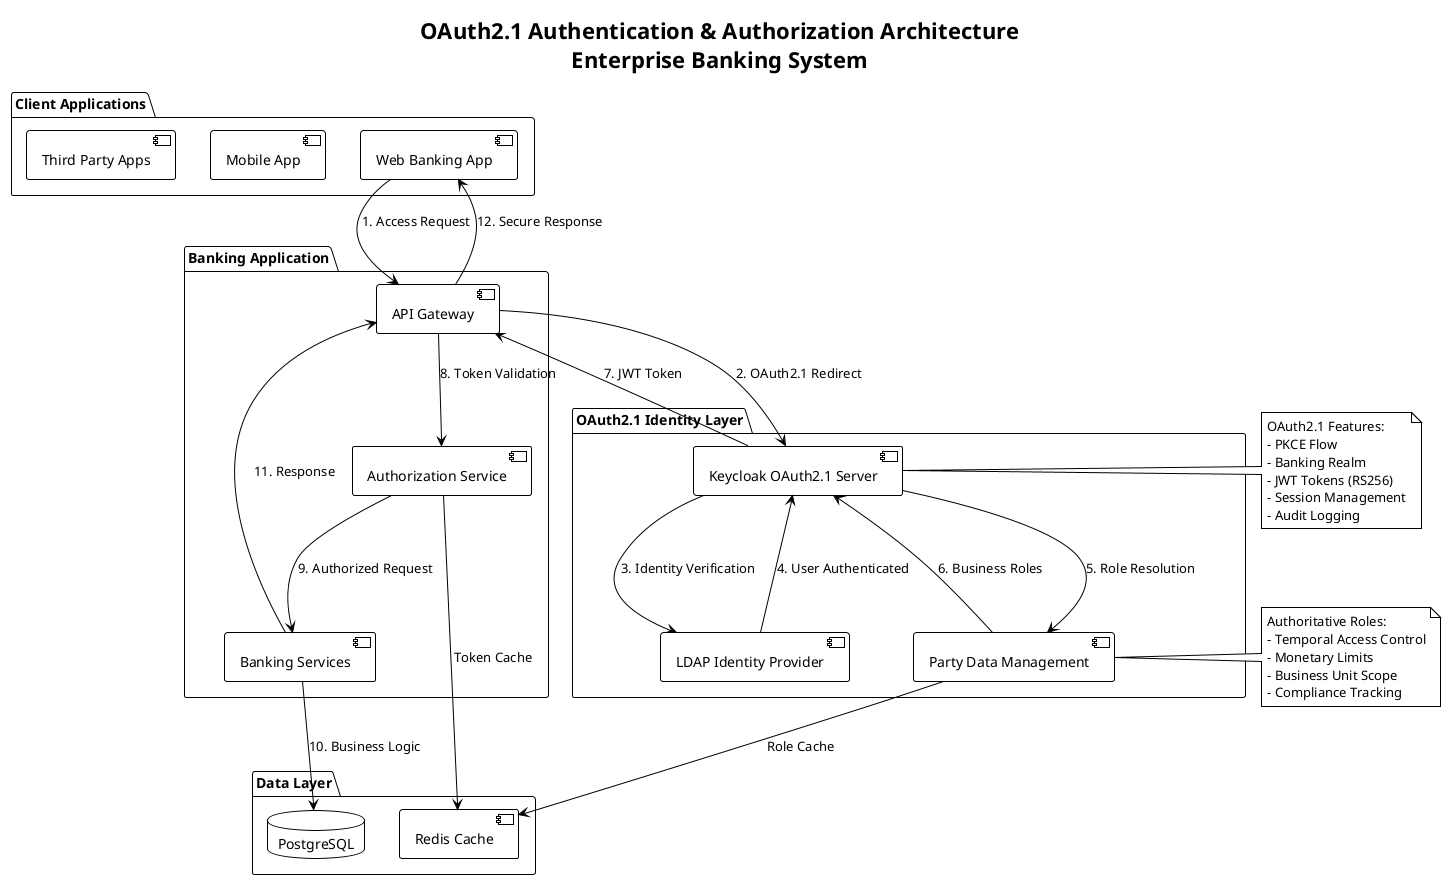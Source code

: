 @startuml OAuth2.1 Architecture Overview
!theme plain

title OAuth2.1 Authentication & Authorization Architecture\nEnterprise Banking System

package "Client Applications" {
    [Web Banking App] as WEB
    [Mobile App] as MOBILE
    [Third Party Apps] as THIRD_PARTY
}

package "OAuth2.1 Identity Layer" {
    [Keycloak OAuth2.1 Server] as KEYCLOAK
    [LDAP Identity Provider] as LDAP
    [Party Data Management] as PARTY_DB
}

package "Banking Application" {
    [API Gateway] as GATEWAY
    [Banking Services] as BANKING
    [Authorization Service] as AUTH_SERVICE
}

package "Data Layer" {
    database PostgreSQL as DB
    component "Redis Cache" as REDIS
}

' Authentication Flow
WEB --> GATEWAY : 1. Access Request
GATEWAY --> KEYCLOAK : 2. OAuth2.1 Redirect
KEYCLOAK --> LDAP : 3. Identity Verification
LDAP --> KEYCLOAK : 4. User Authenticated
KEYCLOAK --> PARTY_DB : 5. Role Resolution
PARTY_DB --> KEYCLOAK : 6. Business Roles
KEYCLOAK --> GATEWAY : 7. JWT Token
GATEWAY --> AUTH_SERVICE : 8. Token Validation
AUTH_SERVICE --> BANKING : 9. Authorized Request
BANKING --> DB : 10. Business Logic
BANKING --> GATEWAY : 11. Response
GATEWAY --> WEB : 12. Secure Response

' Caching
AUTH_SERVICE --> REDIS : Token Cache
PARTY_DB --> REDIS : Role Cache

note right of KEYCLOAK
  OAuth2.1 Features:
  - PKCE Flow
  - Banking Realm
  - JWT Tokens (RS256)
  - Session Management
  - Audit Logging
end note

note right of PARTY_DB
  Authoritative Roles:
  - Temporal Access Control
  - Monetary Limits
  - Business Unit Scope
  - Compliance Tracking
end note

@enduml
